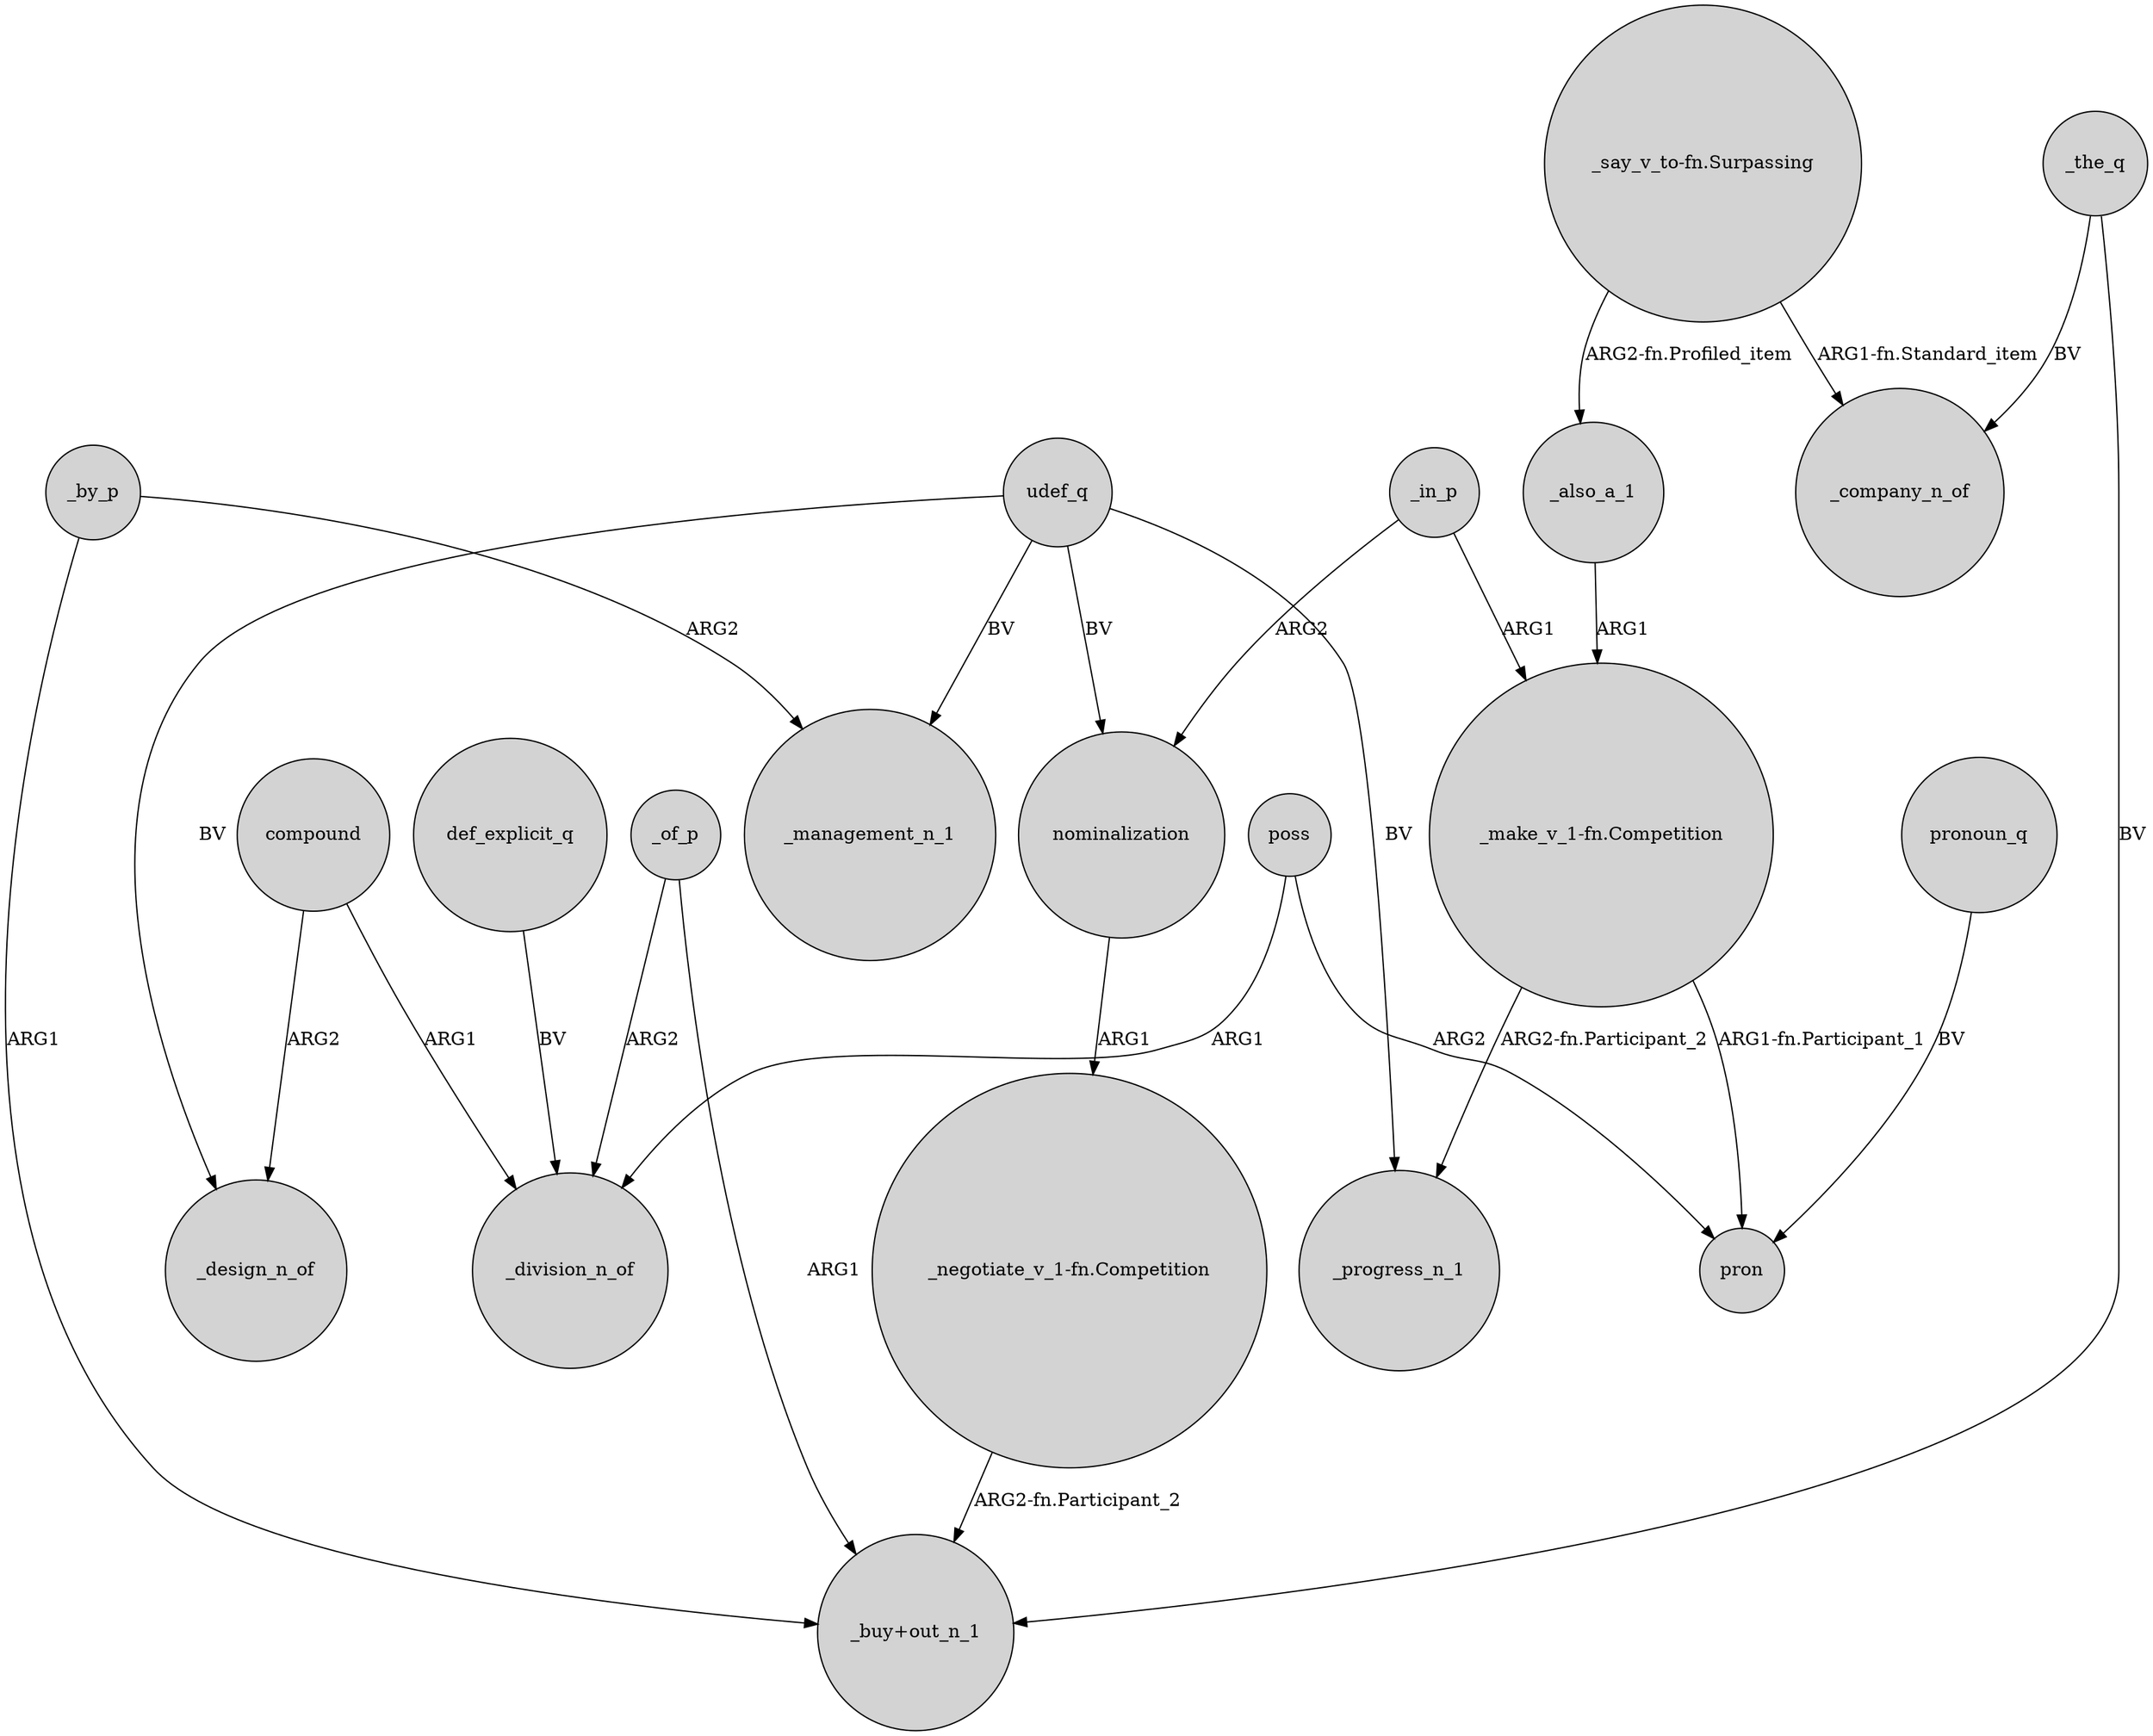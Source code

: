 digraph {
	node [shape=circle style=filled]
	udef_q -> _design_n_of [label=BV]
	def_explicit_q -> _division_n_of [label=BV]
	_of_p -> "_buy+out_n_1" [label=ARG1]
	"_say_v_to-fn.Surpassing" -> _company_n_of [label="ARG1-fn.Standard_item"]
	_by_p -> "_buy+out_n_1" [label=ARG1]
	udef_q -> nominalization [label=BV]
	"_negotiate_v_1-fn.Competition" -> "_buy+out_n_1" [label="ARG2-fn.Participant_2"]
	udef_q -> _management_n_1 [label=BV]
	pronoun_q -> pron [label=BV]
	poss -> pron [label=ARG2]
	"_say_v_to-fn.Surpassing" -> _also_a_1 [label="ARG2-fn.Profiled_item"]
	_of_p -> _division_n_of [label=ARG2]
	"_make_v_1-fn.Competition" -> pron [label="ARG1-fn.Participant_1"]
	_by_p -> _management_n_1 [label=ARG2]
	compound -> _design_n_of [label=ARG2]
	udef_q -> _progress_n_1 [label=BV]
	compound -> _division_n_of [label=ARG1]
	nominalization -> "_negotiate_v_1-fn.Competition" [label=ARG1]
	"_make_v_1-fn.Competition" -> _progress_n_1 [label="ARG2-fn.Participant_2"]
	poss -> _division_n_of [label=ARG1]
	_the_q -> "_buy+out_n_1" [label=BV]
	_in_p -> nominalization [label=ARG2]
	_the_q -> _company_n_of [label=BV]
	_in_p -> "_make_v_1-fn.Competition" [label=ARG1]
	_also_a_1 -> "_make_v_1-fn.Competition" [label=ARG1]
}
